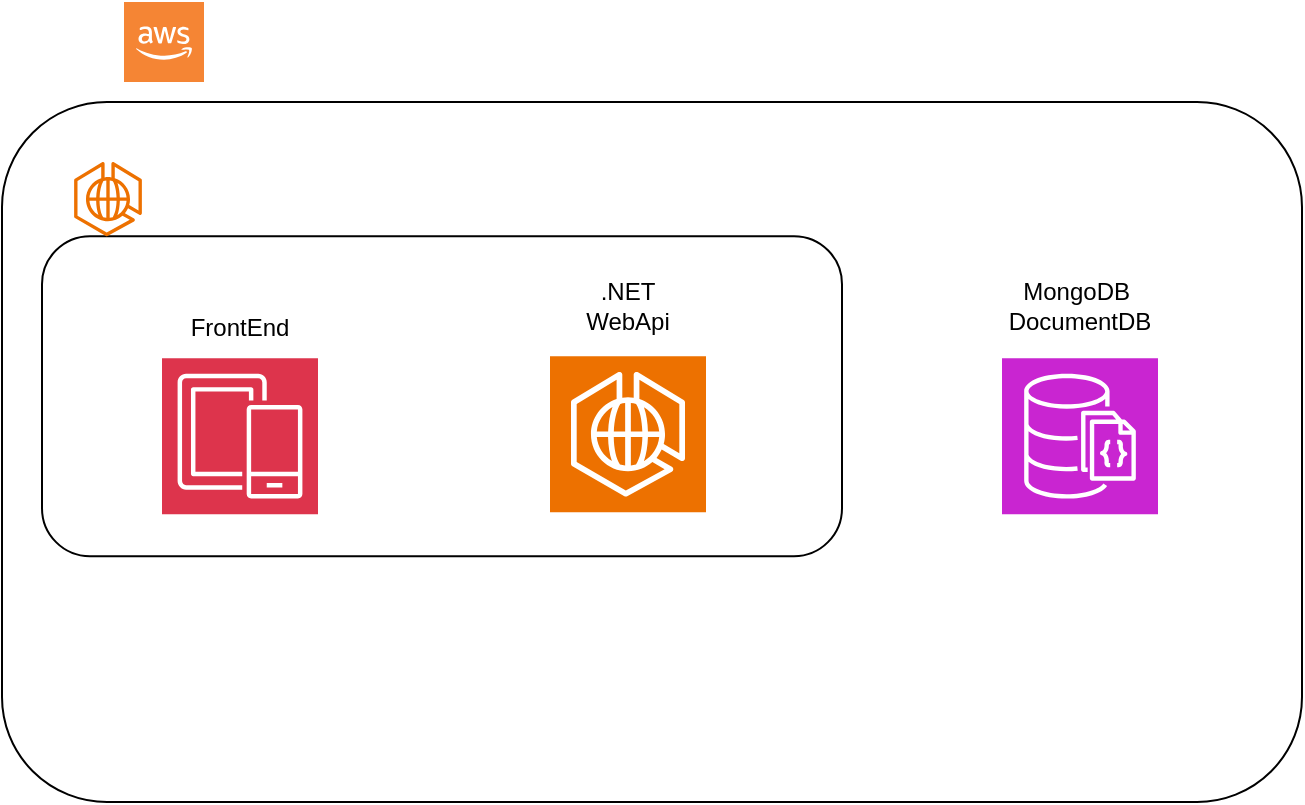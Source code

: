 <mxfile version="24.5.4" type="github">
  <diagram name="Página-1" id="BjKBbpksZFgqR6-b-1XU">
    <mxGraphModel dx="1035" dy="511" grid="1" gridSize="10" guides="1" tooltips="1" connect="1" arrows="1" fold="1" page="1" pageScale="1" pageWidth="827" pageHeight="1169" math="0" shadow="0">
      <root>
        <mxCell id="0" />
        <mxCell id="1" parent="0" />
        <mxCell id="Qqj6Q0SjELC-B6MR0gVu-8" value="" style="rounded=1;whiteSpace=wrap;html=1;" parent="1" vertex="1">
          <mxGeometry x="100" y="160" width="650" height="350" as="geometry" />
        </mxCell>
        <mxCell id="Qqj6Q0SjELC-B6MR0gVu-9" value="" style="outlineConnect=0;dashed=0;verticalLabelPosition=bottom;verticalAlign=top;align=center;html=1;shape=mxgraph.aws3.cloud_2;fillColor=#F58534;gradientColor=none;" parent="1" vertex="1">
          <mxGeometry x="161" y="110" width="40" height="40" as="geometry" />
        </mxCell>
        <mxCell id="Qqj6Q0SjELC-B6MR0gVu-15" value="" style="rounded=1;whiteSpace=wrap;html=1;" parent="1" vertex="1">
          <mxGeometry x="120" y="227.09" width="400" height="160" as="geometry" />
        </mxCell>
        <mxCell id="Qqj6Q0SjELC-B6MR0gVu-22" value="" style="sketch=0;outlineConnect=0;fontColor=#232F3E;gradientColor=none;fillColor=#ED7100;strokeColor=none;dashed=0;verticalLabelPosition=bottom;verticalAlign=top;align=center;html=1;fontSize=12;fontStyle=0;aspect=fixed;pointerEvents=1;shape=mxgraph.aws4.ecs_anywhere;" parent="1" vertex="1">
          <mxGeometry x="136" y="190" width="34" height="37.09" as="geometry" />
        </mxCell>
        <mxCell id="9esy8N0uCkG6m0sXwMPt-1" value="" style="group" vertex="1" connectable="0" parent="1">
          <mxGeometry x="374" y="247.09" width="78" height="118.0" as="geometry" />
        </mxCell>
        <mxCell id="Qqj6Q0SjELC-B6MR0gVu-11" value="" style="sketch=0;points=[[0,0,0],[0.25,0,0],[0.5,0,0],[0.75,0,0],[1,0,0],[0,1,0],[0.25,1,0],[0.5,1,0],[0.75,1,0],[1,1,0],[0,0.25,0],[0,0.5,0],[0,0.75,0],[1,0.25,0],[1,0.5,0],[1,0.75,0]];outlineConnect=0;fontColor=#232F3E;fillColor=#ED7100;strokeColor=#ffffff;dashed=0;verticalLabelPosition=bottom;verticalAlign=top;align=center;html=1;fontSize=12;fontStyle=0;aspect=fixed;shape=mxgraph.aws4.resourceIcon;resIcon=mxgraph.aws4.ecs_anywhere;" parent="9esy8N0uCkG6m0sXwMPt-1" vertex="1">
          <mxGeometry y="40.0" width="78" height="78" as="geometry" />
        </mxCell>
        <mxCell id="Qqj6Q0SjELC-B6MR0gVu-19" value=".NET WebApi" style="text;strokeColor=none;align=center;fillColor=none;html=1;verticalAlign=middle;whiteSpace=wrap;rounded=0;" parent="9esy8N0uCkG6m0sXwMPt-1" vertex="1">
          <mxGeometry x="9" width="60" height="30" as="geometry" />
        </mxCell>
        <mxCell id="9esy8N0uCkG6m0sXwMPt-2" value="" style="group" vertex="1" connectable="0" parent="1">
          <mxGeometry x="180" y="258.09" width="78" height="108" as="geometry" />
        </mxCell>
        <mxCell id="Qqj6Q0SjELC-B6MR0gVu-13" value="" style="sketch=0;points=[[0,0,0],[0.25,0,0],[0.5,0,0],[0.75,0,0],[1,0,0],[0,1,0],[0.25,1,0],[0.5,1,0],[0.75,1,0],[1,1,0],[0,0.25,0],[0,0.5,0],[0,0.75,0],[1,0.25,0],[1,0.5,0],[1,0.75,0]];outlineConnect=0;fontColor=#232F3E;fillColor=#DD344C;strokeColor=#ffffff;dashed=0;verticalLabelPosition=bottom;verticalAlign=top;align=center;html=1;fontSize=12;fontStyle=0;aspect=fixed;shape=mxgraph.aws4.resourceIcon;resIcon=mxgraph.aws4.mobile;" parent="9esy8N0uCkG6m0sXwMPt-2" vertex="1">
          <mxGeometry y="30" width="78" height="78" as="geometry" />
        </mxCell>
        <mxCell id="Qqj6Q0SjELC-B6MR0gVu-17" value="&lt;div&gt;FrontEnd&lt;/div&gt;" style="text;strokeColor=none;align=center;fillColor=none;html=1;verticalAlign=middle;whiteSpace=wrap;rounded=0;" parent="9esy8N0uCkG6m0sXwMPt-2" vertex="1">
          <mxGeometry x="9" width="60" height="30" as="geometry" />
        </mxCell>
        <mxCell id="9esy8N0uCkG6m0sXwMPt-3" value="" style="group" vertex="1" connectable="0" parent="1">
          <mxGeometry x="600" y="247.09" width="78" height="119" as="geometry" />
        </mxCell>
        <mxCell id="Qqj6Q0SjELC-B6MR0gVu-7" value="" style="sketch=0;points=[[0,0,0],[0.25,0,0],[0.5,0,0],[0.75,0,0],[1,0,0],[0,1,0],[0.25,1,0],[0.5,1,0],[0.75,1,0],[1,1,0],[0,0.25,0],[0,0.5,0],[0,0.75,0],[1,0.25,0],[1,0.5,0],[1,0.75,0]];outlineConnect=0;fontColor=#232F3E;fillColor=#C925D1;strokeColor=#ffffff;dashed=0;verticalLabelPosition=bottom;verticalAlign=top;align=center;html=1;fontSize=12;fontStyle=0;aspect=fixed;shape=mxgraph.aws4.resourceIcon;resIcon=mxgraph.aws4.documentdb_with_mongodb_compatibility;" parent="9esy8N0uCkG6m0sXwMPt-3" vertex="1">
          <mxGeometry y="41" width="78" height="78" as="geometry" />
        </mxCell>
        <mxCell id="Qqj6Q0SjELC-B6MR0gVu-21" value="MongoDB&amp;nbsp; DocumentDB" style="text;strokeColor=none;align=center;fillColor=none;html=1;verticalAlign=middle;whiteSpace=wrap;rounded=0;" parent="9esy8N0uCkG6m0sXwMPt-3" vertex="1">
          <mxGeometry x="9" width="60" height="30" as="geometry" />
        </mxCell>
      </root>
    </mxGraphModel>
  </diagram>
</mxfile>
